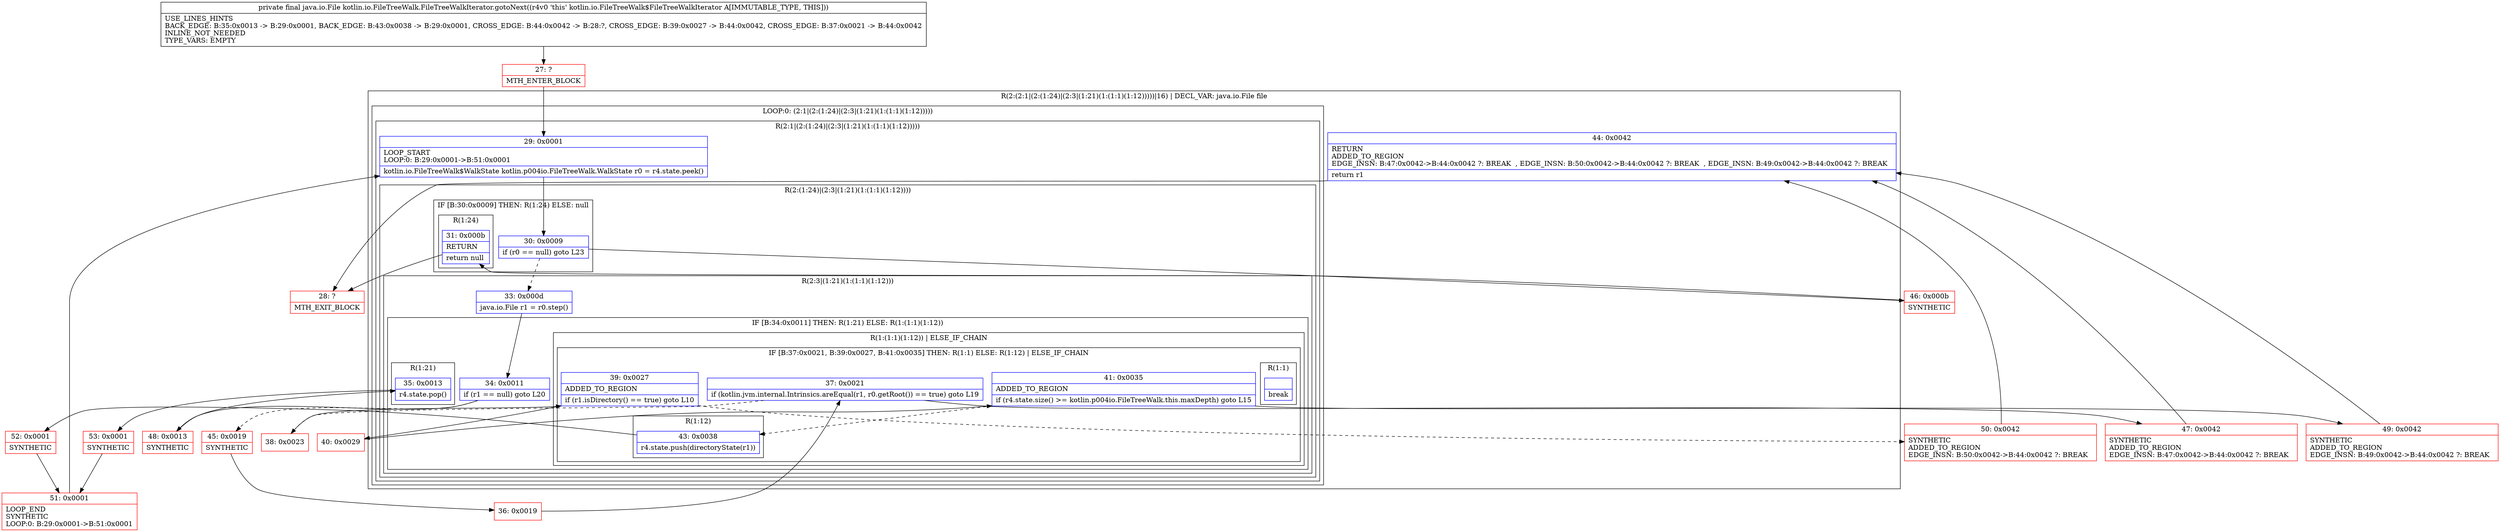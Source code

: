 digraph "CFG forkotlin.io.FileTreeWalk.FileTreeWalkIterator.gotoNext()Ljava\/io\/File;" {
subgraph cluster_Region_1643340458 {
label = "R(2:(2:1|(2:(1:24)|(2:3|(1:21)(1:(1:1)(1:12)))))|16) | DECL_VAR: java.io.File file\l";
node [shape=record,color=blue];
subgraph cluster_LoopRegion_1696854159 {
label = "LOOP:0: (2:1|(2:(1:24)|(2:3|(1:21)(1:(1:1)(1:12)))))";
node [shape=record,color=blue];
subgraph cluster_Region_1826468032 {
label = "R(2:1|(2:(1:24)|(2:3|(1:21)(1:(1:1)(1:12)))))";
node [shape=record,color=blue];
Node_29 [shape=record,label="{29\:\ 0x0001|LOOP_START\lLOOP:0: B:29:0x0001\-\>B:51:0x0001\l|kotlin.io.FileTreeWalk$WalkState kotlin.p004io.FileTreeWalk.WalkState r0 = r4.state.peek()\l}"];
subgraph cluster_Region_554865963 {
label = "R(2:(1:24)|(2:3|(1:21)(1:(1:1)(1:12))))";
node [shape=record,color=blue];
subgraph cluster_IfRegion_457502899 {
label = "IF [B:30:0x0009] THEN: R(1:24) ELSE: null";
node [shape=record,color=blue];
Node_30 [shape=record,label="{30\:\ 0x0009|if (r0 == null) goto L23\l}"];
subgraph cluster_Region_1739337792 {
label = "R(1:24)";
node [shape=record,color=blue];
Node_31 [shape=record,label="{31\:\ 0x000b|RETURN\l|return null\l}"];
}
}
subgraph cluster_Region_925357829 {
label = "R(2:3|(1:21)(1:(1:1)(1:12)))";
node [shape=record,color=blue];
Node_33 [shape=record,label="{33\:\ 0x000d|java.io.File r1 = r0.step()\l}"];
subgraph cluster_IfRegion_1410907140 {
label = "IF [B:34:0x0011] THEN: R(1:21) ELSE: R(1:(1:1)(1:12))";
node [shape=record,color=blue];
Node_34 [shape=record,label="{34\:\ 0x0011|if (r1 == null) goto L20\l}"];
subgraph cluster_Region_788726625 {
label = "R(1:21)";
node [shape=record,color=blue];
Node_35 [shape=record,label="{35\:\ 0x0013|r4.state.pop()\l}"];
}
subgraph cluster_Region_1440622982 {
label = "R(1:(1:1)(1:12)) | ELSE_IF_CHAIN\l";
node [shape=record,color=blue];
subgraph cluster_IfRegion_1438797260 {
label = "IF [B:37:0x0021, B:39:0x0027, B:41:0x0035] THEN: R(1:1) ELSE: R(1:12) | ELSE_IF_CHAIN\l";
node [shape=record,color=blue];
Node_37 [shape=record,label="{37\:\ 0x0021|if (kotlin.jvm.internal.Intrinsics.areEqual(r1, r0.getRoot()) == true) goto L19\l}"];
Node_39 [shape=record,label="{39\:\ 0x0027|ADDED_TO_REGION\l|if (r1.isDirectory() == true) goto L10\l}"];
Node_41 [shape=record,label="{41\:\ 0x0035|ADDED_TO_REGION\l|if (r4.state.size() \>= kotlin.p004io.FileTreeWalk.this.maxDepth) goto L15\l}"];
subgraph cluster_Region_1624266203 {
label = "R(1:1)";
node [shape=record,color=blue];
Node_InsnContainer_1719162801 [shape=record,label="{|break\l}"];
}
subgraph cluster_Region_1751457628 {
label = "R(1:12)";
node [shape=record,color=blue];
Node_43 [shape=record,label="{43\:\ 0x0038|r4.state.push(directoryState(r1))\l}"];
}
}
}
}
}
}
}
}
Node_44 [shape=record,label="{44\:\ 0x0042|RETURN\lADDED_TO_REGION\lEDGE_INSN: B:47:0x0042\-\>B:44:0x0042 ?: BREAK  , EDGE_INSN: B:50:0x0042\-\>B:44:0x0042 ?: BREAK  , EDGE_INSN: B:49:0x0042\-\>B:44:0x0042 ?: BREAK  \l|return r1\l}"];
}
Node_27 [shape=record,color=red,label="{27\:\ ?|MTH_ENTER_BLOCK\l}"];
Node_45 [shape=record,color=red,label="{45\:\ 0x0019|SYNTHETIC\l}"];
Node_36 [shape=record,color=red,label="{36\:\ 0x0019}"];
Node_38 [shape=record,color=red,label="{38\:\ 0x0023}"];
Node_40 [shape=record,color=red,label="{40\:\ 0x0029}"];
Node_52 [shape=record,color=red,label="{52\:\ 0x0001|SYNTHETIC\l}"];
Node_51 [shape=record,color=red,label="{51\:\ 0x0001|LOOP_END\lSYNTHETIC\lLOOP:0: B:29:0x0001\-\>B:51:0x0001\l}"];
Node_49 [shape=record,color=red,label="{49\:\ 0x0042|SYNTHETIC\lADDED_TO_REGION\lEDGE_INSN: B:49:0x0042\-\>B:44:0x0042 ?: BREAK  \l}"];
Node_28 [shape=record,color=red,label="{28\:\ ?|MTH_EXIT_BLOCK\l}"];
Node_50 [shape=record,color=red,label="{50\:\ 0x0042|SYNTHETIC\lADDED_TO_REGION\lEDGE_INSN: B:50:0x0042\-\>B:44:0x0042 ?: BREAK  \l}"];
Node_47 [shape=record,color=red,label="{47\:\ 0x0042|SYNTHETIC\lADDED_TO_REGION\lEDGE_INSN: B:47:0x0042\-\>B:44:0x0042 ?: BREAK  \l}"];
Node_48 [shape=record,color=red,label="{48\:\ 0x0013|SYNTHETIC\l}"];
Node_53 [shape=record,color=red,label="{53\:\ 0x0001|SYNTHETIC\l}"];
Node_46 [shape=record,color=red,label="{46\:\ 0x000b|SYNTHETIC\l}"];
MethodNode[shape=record,label="{private final java.io.File kotlin.io.FileTreeWalk.FileTreeWalkIterator.gotoNext((r4v0 'this' kotlin.io.FileTreeWalk$FileTreeWalkIterator A[IMMUTABLE_TYPE, THIS]))  | USE_LINES_HINTS\lBACK_EDGE: B:35:0x0013 \-\> B:29:0x0001, BACK_EDGE: B:43:0x0038 \-\> B:29:0x0001, CROSS_EDGE: B:44:0x0042 \-\> B:28:?, CROSS_EDGE: B:39:0x0027 \-\> B:44:0x0042, CROSS_EDGE: B:37:0x0021 \-\> B:44:0x0042\lINLINE_NOT_NEEDED\lTYPE_VARS: EMPTY\l}"];
MethodNode -> Node_27;Node_29 -> Node_30;
Node_30 -> Node_33[style=dashed];
Node_30 -> Node_46;
Node_31 -> Node_28;
Node_33 -> Node_34;
Node_34 -> Node_45[style=dashed];
Node_34 -> Node_48;
Node_35 -> Node_53;
Node_37 -> Node_38[style=dashed];
Node_37 -> Node_47;
Node_39 -> Node_40;
Node_39 -> Node_50[style=dashed];
Node_41 -> Node_43[style=dashed];
Node_41 -> Node_49;
Node_43 -> Node_52;
Node_44 -> Node_28;
Node_27 -> Node_29;
Node_45 -> Node_36;
Node_36 -> Node_37;
Node_38 -> Node_39;
Node_40 -> Node_41;
Node_52 -> Node_51;
Node_51 -> Node_29;
Node_49 -> Node_44;
Node_50 -> Node_44;
Node_47 -> Node_44;
Node_48 -> Node_35;
Node_53 -> Node_51;
Node_46 -> Node_31;
}

